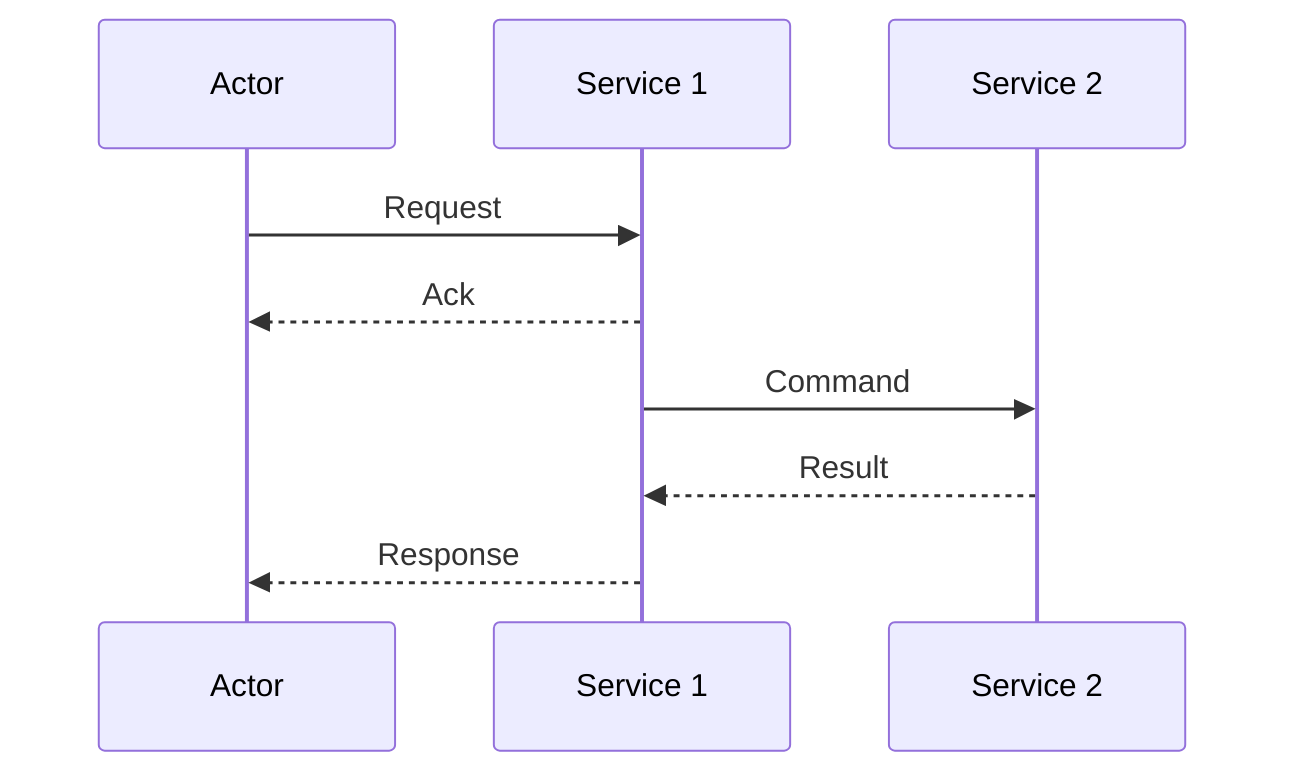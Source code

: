 sequenceDiagram
  participant A as Actor
  participant S1 as Service 1
  participant S2 as Service 2

  A->>S1: Request
  S1-->>A: Ack
  S1->>S2: Command
  S2-->>S1: Result
  S1-->>A: Response